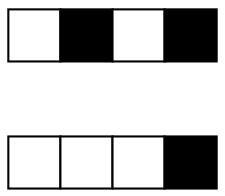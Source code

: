 graph ejemplo01{
node [shape=plain] 
 splines=false 
struct1 [label=<
<TABLE BORDER="0" CELLBORDER="1" CELLSPACING="0" CELLPADDING="0">
<TR>
<TD PORT="f0" bgcolor="white" width="25" height="25" fixedsize="true"></TD>
<TD PORT="f1" bgcolor="black" width="25" height="25" fixedsize="true"></TD>
<TD PORT="f2" bgcolor="white" width="25" height="25" fixedsize="true"></TD>
<TD PORT="f3" bgcolor="black" width="25" height="25" fixedsize="true"></TD>
</TR> 
</TABLE >>];
 
struct2 [label=<
<TABLE BORDER="0" CELLBORDER="1" CELLSPACING="0" CELLPADDING="0">
<TR>
<TD PORT="f4" bgcolor="white" width="25" height="25" fixedsize="true"></TD>
<TD PORT="f5" bgcolor="white" width="25" height="25" fixedsize="true"></TD>
<TD PORT="f6" bgcolor="white" width="25" height="25" fixedsize="true"></TD>
<TD PORT="f7" bgcolor="black" width="25" height="25" fixedsize="true"></TD>
</TR> 
</TABLE >>];
 
struct1:f0 -- struct2:f4[style=invis];
struct1:f1 -- struct2:f5[style=invis];
struct1:f2 -- struct2:f6[style=invis];
struct1:f3 -- struct2:f7[style=invis];

}

